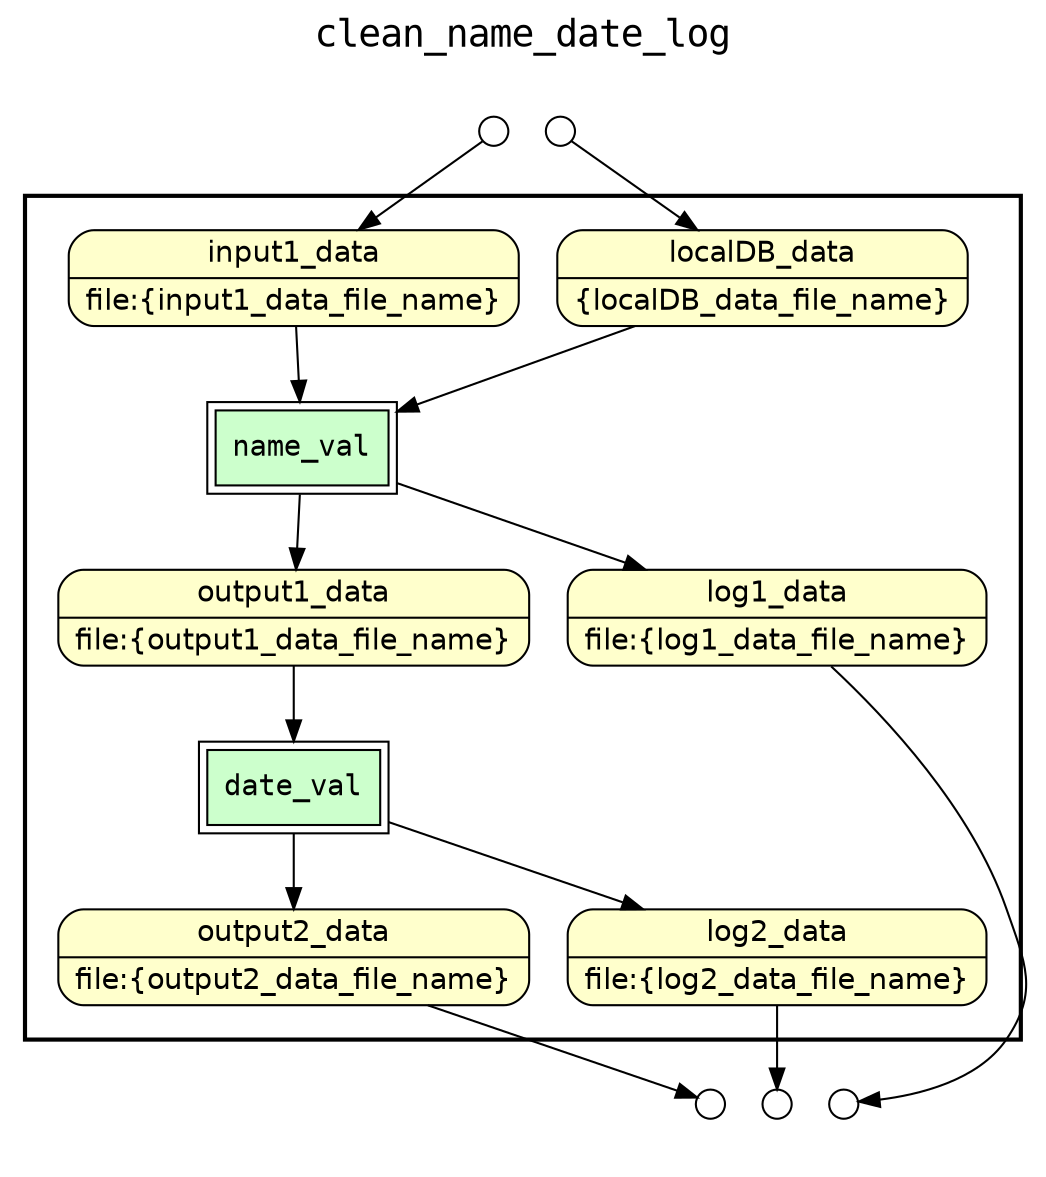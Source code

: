 digraph Workflow {
rankdir=TB
fontname=Courier; fontsize=18; labelloc=t
label=clean_name_date_log
subgraph cluster_workflow_box_outer { label=""; color=black; penwidth=2
subgraph cluster_workflow_box_inner { label=""; color=white
node[shape=box style=filled fillcolor="#CCFFCC" peripheries=1 fontname=Courier]
node[shape=box style=filled fillcolor="#CCFFCC" peripheries=2 fontname=Courier]
name_val
date_val
node[shape=box style="rounded,filled" fillcolor="#FFFFCC" peripheries=1 fontname=Helvetica]
log1_data [shape=record rankdir=LR label="{<f0> log1_data |<f1> file\:\{log1_data_file_name\}}"];
output2_data [shape=record rankdir=LR label="{<f0> output2_data |<f1> file\:\{output2_data_file_name\}}"];
log2_data [shape=record rankdir=LR label="{<f0> log2_data |<f1> file\:\{log2_data_file_name\}}"];
localDB_data [shape=record rankdir=LR label="{<f0> localDB_data |<f1> \{localDB_data_file_name\}}"];
input1_data [shape=record rankdir=LR label="{<f0> input1_data |<f1> file\:\{input1_data_file_name\}}"];
output1_data [shape=record rankdir=LR label="{<f0> output1_data |<f1> file\:\{output1_data_file_name\}}"];
node[shape=box style="rounded,filled" fillcolor="#FCFCFC" peripheries=1 fontname=Helvetica]
name_val -> output1_data
name_val -> log1_data
localDB_data -> name_val
input1_data -> name_val
date_val -> output2_data
date_val -> log2_data
output1_data -> date_val
}}
subgraph cluster_input_ports_group_outer { label=""; color=white
subgraph cluster_input_ports_group_inner { label=""; color=white
node[shape=circle style="rounded,filled" fillcolor="#FFFFFF" peripheries=1 fontname=Helvetica width=0.2]
input1_data_input_port [label=""]
localDB_data_input_port [label=""]
}}
subgraph cluster_output_ports_group_outer { label=""; color=white
subgraph cluster_output_ports_group_inner { label=""; color=white
node[shape=circle style="rounded,filled" fillcolor="#FFFFFF" peripheries=1 fontname=Helvetica width=0.2]
log1_data_output_port [label=""]
output2_data_output_port [label=""]
log2_data_output_port [label=""]
}}
input1_data_input_port -> input1_data
localDB_data_input_port -> localDB_data
log1_data -> log1_data_output_port
output2_data -> output2_data_output_port
log2_data -> log2_data_output_port
}
